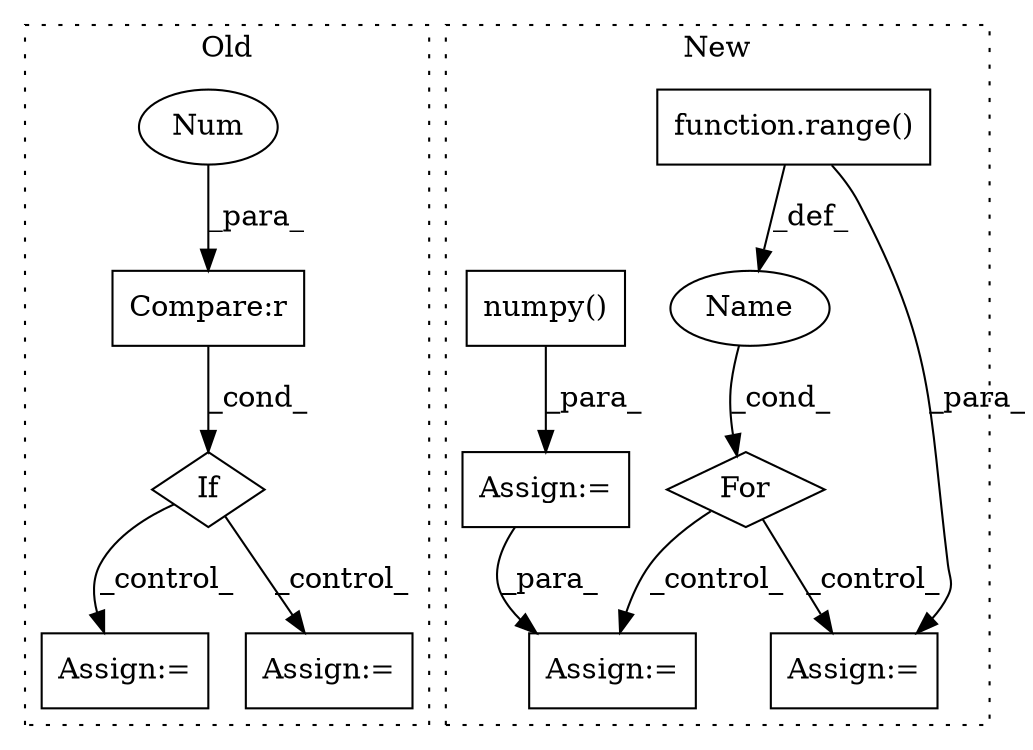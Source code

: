 digraph G {
subgraph cluster0 {
1 [label="If" a="96" s="493" l="3" shape="diamond"];
3 [label="Compare:r" a="40" s="496" l="12" shape="box"];
4 [label="Assign:=" a="68" s="920" l="4" shape="box"];
8 [label="Assign:=" a="68" s="660" l="3" shape="box"];
11 [label="Num" a="76" s="507" l="1" shape="ellipse"];
label = "Old";
style="dotted";
}
subgraph cluster1 {
2 [label="function.range()" a="75" s="622,642" l="6,1" shape="box"];
5 [label="For" a="107" s="613,643" l="4,14" shape="diamond"];
6 [label="Assign:=" a="68" s="1046" l="3" shape="box"];
7 [label="Name" a="87" s="617" l="1" shape="ellipse"];
9 [label="Assign:=" a="68" s="658" l="3" shape="box"];
10 [label="Assign:=" a="68" s="431" l="3" shape="box"];
12 [label="numpy()" a="75" s="434" l="21" shape="box"];
label = "New";
style="dotted";
}
1 -> 4 [label="_control_"];
1 -> 8 [label="_control_"];
2 -> 7 [label="_def_"];
2 -> 9 [label="_para_"];
3 -> 1 [label="_cond_"];
5 -> 6 [label="_control_"];
5 -> 9 [label="_control_"];
7 -> 5 [label="_cond_"];
10 -> 6 [label="_para_"];
11 -> 3 [label="_para_"];
12 -> 10 [label="_para_"];
}